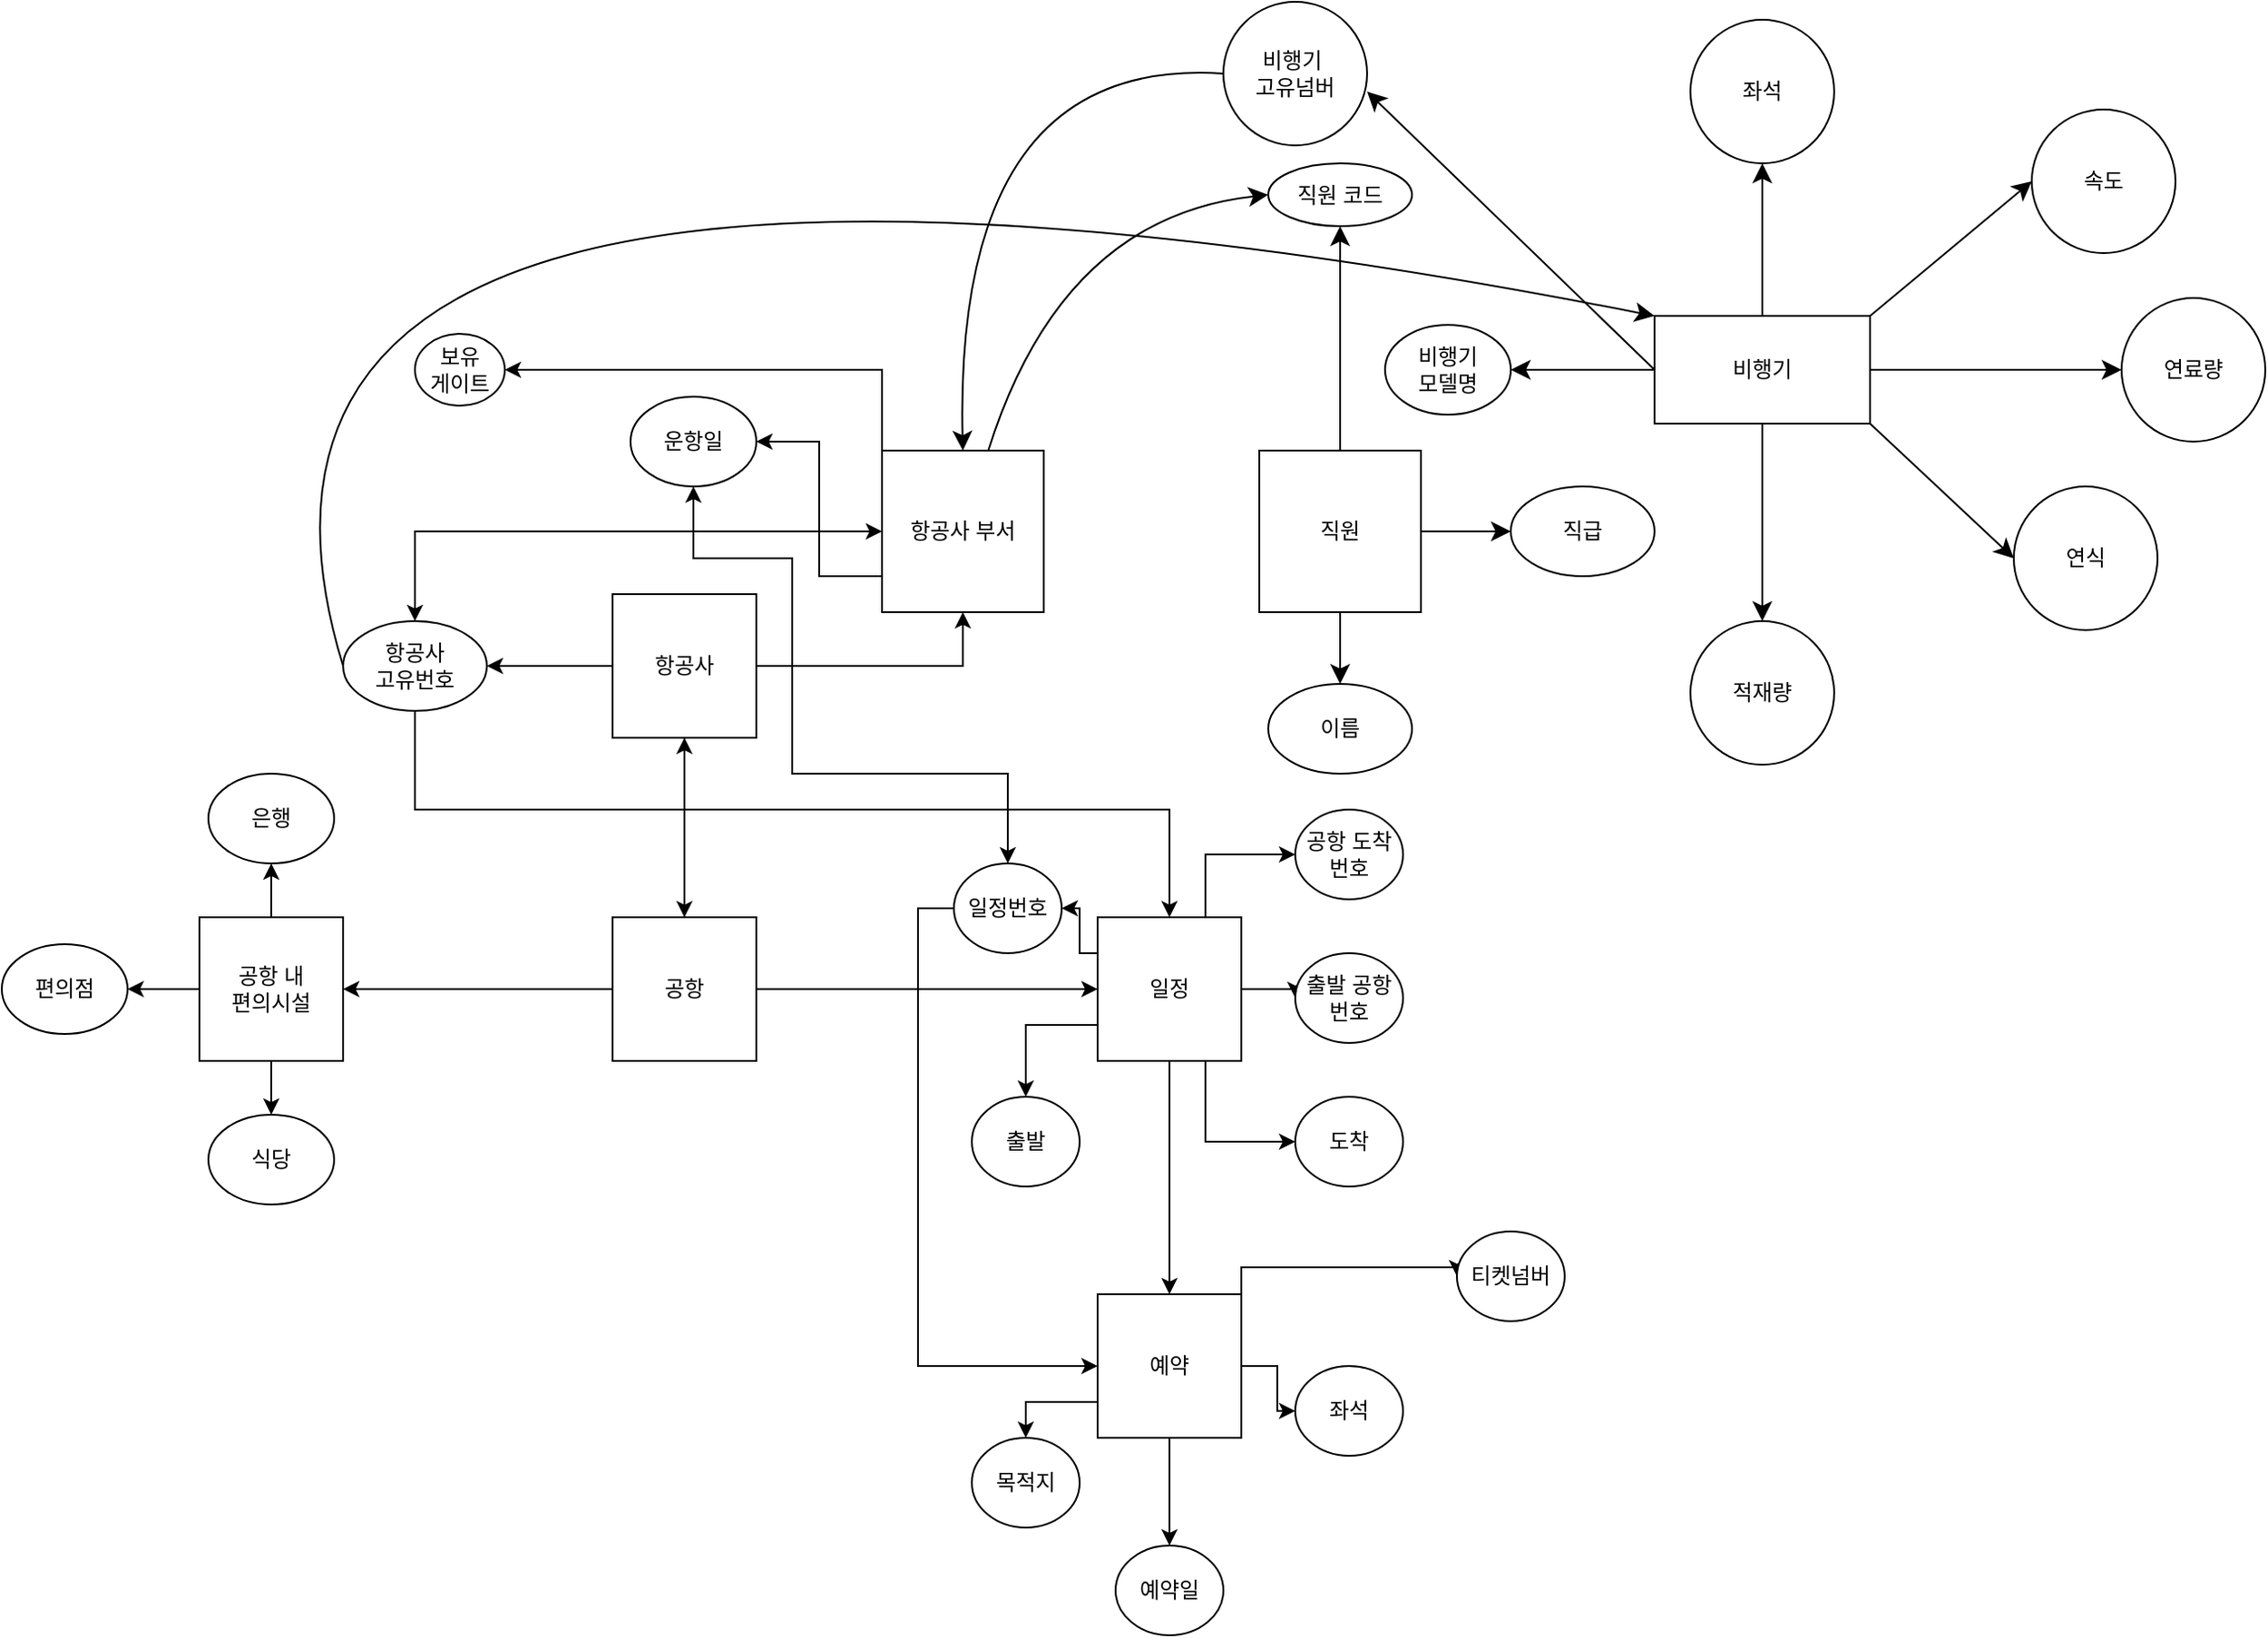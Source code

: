 <mxfile version="24.4.8" type="github">
  <diagram name="페이지-1" id="geKBbEWEFcXSWuYg8slL">
    <mxGraphModel dx="1969" dy="2145" grid="1" gridSize="10" guides="1" tooltips="1" connect="1" arrows="1" fold="1" page="1" pageScale="1" pageWidth="827" pageHeight="1169" math="0" shadow="0">
      <root>
        <mxCell id="0" />
        <mxCell id="1" parent="0" />
        <mxCell id="ENQD_48EzkkRwFqRb7_J-13" style="edgeStyle=orthogonalEdgeStyle;rounded=0;orthogonalLoop=1;jettySize=auto;html=1;exitX=0.5;exitY=1;exitDx=0;exitDy=0;" parent="1" source="ENQD_48EzkkRwFqRb7_J-1" edge="1">
          <mxGeometry relative="1" as="geometry">
            <mxPoint x="400" y="360" as="targetPoint" />
          </mxGeometry>
        </mxCell>
        <mxCell id="ENQD_48EzkkRwFqRb7_J-16" style="edgeStyle=orthogonalEdgeStyle;rounded=0;orthogonalLoop=1;jettySize=auto;html=1;exitX=1;exitY=0.5;exitDx=0;exitDy=0;entryX=0.5;entryY=1;entryDx=0;entryDy=0;" parent="1" source="ENQD_48EzkkRwFqRb7_J-1" target="ENQD_48EzkkRwFqRb7_J-7" edge="1">
          <mxGeometry relative="1" as="geometry" />
        </mxCell>
        <mxCell id="ENQD_48EzkkRwFqRb7_J-1" value="항공사" style="whiteSpace=wrap;html=1;aspect=fixed;" parent="1" vertex="1">
          <mxGeometry x="360" y="180" width="80" height="80" as="geometry" />
        </mxCell>
        <mxCell id="bIkwEAlEce-EOL9KC1O9-4" style="edgeStyle=orthogonalEdgeStyle;rounded=0;orthogonalLoop=1;jettySize=auto;html=1;exitX=0.5;exitY=1;exitDx=0;exitDy=0;entryX=0.5;entryY=0;entryDx=0;entryDy=0;" parent="1" source="ENQD_48EzkkRwFqRb7_J-2" target="bIkwEAlEce-EOL9KC1O9-2" edge="1">
          <mxGeometry relative="1" as="geometry" />
        </mxCell>
        <mxCell id="bIkwEAlEce-EOL9KC1O9-5" style="edgeStyle=orthogonalEdgeStyle;rounded=0;orthogonalLoop=1;jettySize=auto;html=1;exitX=0;exitY=0.5;exitDx=0;exitDy=0;entryX=1;entryY=0.5;entryDx=0;entryDy=0;" parent="1" source="ENQD_48EzkkRwFqRb7_J-2" target="bIkwEAlEce-EOL9KC1O9-1" edge="1">
          <mxGeometry relative="1" as="geometry" />
        </mxCell>
        <mxCell id="bIkwEAlEce-EOL9KC1O9-6" style="edgeStyle=orthogonalEdgeStyle;rounded=0;orthogonalLoop=1;jettySize=auto;html=1;exitX=0.5;exitY=0;exitDx=0;exitDy=0;entryX=0.5;entryY=1;entryDx=0;entryDy=0;" parent="1" source="ENQD_48EzkkRwFqRb7_J-2" target="bIkwEAlEce-EOL9KC1O9-3" edge="1">
          <mxGeometry relative="1" as="geometry" />
        </mxCell>
        <mxCell id="ENQD_48EzkkRwFqRb7_J-2" value="공항 내&lt;div&gt;편의시설&lt;/div&gt;" style="whiteSpace=wrap;html=1;aspect=fixed;" parent="1" vertex="1">
          <mxGeometry x="130" y="360" width="80" height="80" as="geometry" />
        </mxCell>
        <mxCell id="ENQD_48EzkkRwFqRb7_J-35" style="edgeStyle=orthogonalEdgeStyle;rounded=0;orthogonalLoop=1;jettySize=auto;html=1;exitX=0.5;exitY=1;exitDx=0;exitDy=0;entryX=0.5;entryY=0;entryDx=0;entryDy=0;" parent="1" source="ENQD_48EzkkRwFqRb7_J-3" target="ENQD_48EzkkRwFqRb7_J-6" edge="1">
          <mxGeometry relative="1" as="geometry" />
        </mxCell>
        <mxCell id="ENQD_48EzkkRwFqRb7_J-44" style="edgeStyle=orthogonalEdgeStyle;rounded=0;orthogonalLoop=1;jettySize=auto;html=1;exitX=0;exitY=0.25;exitDx=0;exitDy=0;entryX=1;entryY=0.5;entryDx=0;entryDy=0;" parent="1" source="ENQD_48EzkkRwFqRb7_J-3" target="ENQD_48EzkkRwFqRb7_J-23" edge="1">
          <mxGeometry relative="1" as="geometry">
            <Array as="points">
              <mxPoint x="620" y="380" />
              <mxPoint x="620" y="355" />
            </Array>
          </mxGeometry>
        </mxCell>
        <mxCell id="ENQD_48EzkkRwFqRb7_J-45" style="edgeStyle=orthogonalEdgeStyle;rounded=0;orthogonalLoop=1;jettySize=auto;html=1;exitX=0;exitY=0.75;exitDx=0;exitDy=0;" parent="1" source="ENQD_48EzkkRwFqRb7_J-3" target="ENQD_48EzkkRwFqRb7_J-40" edge="1">
          <mxGeometry relative="1" as="geometry" />
        </mxCell>
        <mxCell id="ENQD_48EzkkRwFqRb7_J-46" style="edgeStyle=orthogonalEdgeStyle;rounded=0;orthogonalLoop=1;jettySize=auto;html=1;exitX=1;exitY=0.5;exitDx=0;exitDy=0;entryX=0;entryY=0.5;entryDx=0;entryDy=0;" parent="1" source="ENQD_48EzkkRwFqRb7_J-3" target="ENQD_48EzkkRwFqRb7_J-43" edge="1">
          <mxGeometry relative="1" as="geometry" />
        </mxCell>
        <mxCell id="ENQD_48EzkkRwFqRb7_J-47" style="edgeStyle=orthogonalEdgeStyle;rounded=0;orthogonalLoop=1;jettySize=auto;html=1;exitX=0.75;exitY=0;exitDx=0;exitDy=0;entryX=0;entryY=0.5;entryDx=0;entryDy=0;" parent="1" source="ENQD_48EzkkRwFqRb7_J-3" target="ENQD_48EzkkRwFqRb7_J-42" edge="1">
          <mxGeometry relative="1" as="geometry" />
        </mxCell>
        <mxCell id="ENQD_48EzkkRwFqRb7_J-48" style="edgeStyle=orthogonalEdgeStyle;rounded=0;orthogonalLoop=1;jettySize=auto;html=1;exitX=0.75;exitY=1;exitDx=0;exitDy=0;entryX=0;entryY=0.5;entryDx=0;entryDy=0;" parent="1" source="ENQD_48EzkkRwFqRb7_J-3" target="ENQD_48EzkkRwFqRb7_J-41" edge="1">
          <mxGeometry relative="1" as="geometry" />
        </mxCell>
        <mxCell id="ENQD_48EzkkRwFqRb7_J-3" value="일정" style="whiteSpace=wrap;html=1;aspect=fixed;" parent="1" vertex="1">
          <mxGeometry x="630" y="360" width="80" height="80" as="geometry" />
        </mxCell>
        <mxCell id="ENQD_48EzkkRwFqRb7_J-12" style="edgeStyle=orthogonalEdgeStyle;rounded=0;orthogonalLoop=1;jettySize=auto;html=1;exitX=0.5;exitY=0;exitDx=0;exitDy=0;entryX=0.5;entryY=1;entryDx=0;entryDy=0;" parent="1" source="ENQD_48EzkkRwFqRb7_J-4" target="ENQD_48EzkkRwFqRb7_J-1" edge="1">
          <mxGeometry relative="1" as="geometry" />
        </mxCell>
        <mxCell id="ENQD_48EzkkRwFqRb7_J-36" style="edgeStyle=orthogonalEdgeStyle;rounded=0;orthogonalLoop=1;jettySize=auto;html=1;exitX=0;exitY=0.5;exitDx=0;exitDy=0;entryX=1;entryY=0.5;entryDx=0;entryDy=0;" parent="1" source="ENQD_48EzkkRwFqRb7_J-4" target="ENQD_48EzkkRwFqRb7_J-2" edge="1">
          <mxGeometry relative="1" as="geometry" />
        </mxCell>
        <mxCell id="ENQD_48EzkkRwFqRb7_J-4" value="공항" style="whiteSpace=wrap;html=1;aspect=fixed;" parent="1" vertex="1">
          <mxGeometry x="360" y="360" width="80" height="80" as="geometry" />
        </mxCell>
        <mxCell id="ENQD_48EzkkRwFqRb7_J-60" style="edgeStyle=orthogonalEdgeStyle;rounded=0;orthogonalLoop=1;jettySize=auto;html=1;exitX=0;exitY=0.75;exitDx=0;exitDy=0;entryX=0.5;entryY=0;entryDx=0;entryDy=0;" parent="1" source="ENQD_48EzkkRwFqRb7_J-6" target="ENQD_48EzkkRwFqRb7_J-54" edge="1">
          <mxGeometry relative="1" as="geometry" />
        </mxCell>
        <mxCell id="ENQD_48EzkkRwFqRb7_J-63" style="edgeStyle=orthogonalEdgeStyle;rounded=0;orthogonalLoop=1;jettySize=auto;html=1;exitX=0.5;exitY=1;exitDx=0;exitDy=0;entryX=0.5;entryY=0;entryDx=0;entryDy=0;" parent="1" source="ENQD_48EzkkRwFqRb7_J-6" target="ENQD_48EzkkRwFqRb7_J-57" edge="1">
          <mxGeometry relative="1" as="geometry" />
        </mxCell>
        <mxCell id="ENQD_48EzkkRwFqRb7_J-66" style="edgeStyle=orthogonalEdgeStyle;rounded=0;orthogonalLoop=1;jettySize=auto;html=1;entryX=0;entryY=0.5;entryDx=0;entryDy=0;" parent="1" source="ENQD_48EzkkRwFqRb7_J-6" target="ENQD_48EzkkRwFqRb7_J-61" edge="1">
          <mxGeometry relative="1" as="geometry" />
        </mxCell>
        <mxCell id="ENQD_48EzkkRwFqRb7_J-67" style="edgeStyle=orthogonalEdgeStyle;rounded=0;orthogonalLoop=1;jettySize=auto;html=1;exitX=1;exitY=0;exitDx=0;exitDy=0;entryX=0;entryY=0.5;entryDx=0;entryDy=0;" parent="1" source="ENQD_48EzkkRwFqRb7_J-6" target="ENQD_48EzkkRwFqRb7_J-56" edge="1">
          <mxGeometry relative="1" as="geometry">
            <Array as="points">
              <mxPoint x="710" y="555" />
            </Array>
          </mxGeometry>
        </mxCell>
        <mxCell id="ENQD_48EzkkRwFqRb7_J-6" value="예약" style="whiteSpace=wrap;html=1;aspect=fixed;" parent="1" vertex="1">
          <mxGeometry x="630" y="570" width="80" height="80" as="geometry" />
        </mxCell>
        <mxCell id="ENQD_48EzkkRwFqRb7_J-28" style="edgeStyle=orthogonalEdgeStyle;rounded=0;orthogonalLoop=1;jettySize=auto;html=1;exitX=0;exitY=0.75;exitDx=0;exitDy=0;entryX=1;entryY=0.5;entryDx=0;entryDy=0;" parent="1" source="ENQD_48EzkkRwFqRb7_J-7" target="ENQD_48EzkkRwFqRb7_J-29" edge="1">
          <mxGeometry relative="1" as="geometry">
            <mxPoint x="450" y="100" as="targetPoint" />
            <Array as="points">
              <mxPoint x="510" y="170" />
              <mxPoint x="475" y="170" />
              <mxPoint x="475" y="95" />
            </Array>
          </mxGeometry>
        </mxCell>
        <mxCell id="ENQD_48EzkkRwFqRb7_J-33" style="edgeStyle=orthogonalEdgeStyle;rounded=0;orthogonalLoop=1;jettySize=auto;html=1;exitX=0;exitY=0;exitDx=0;exitDy=0;entryX=1;entryY=0.5;entryDx=0;entryDy=0;" parent="1" source="ENQD_48EzkkRwFqRb7_J-7" target="ENQD_48EzkkRwFqRb7_J-30" edge="1">
          <mxGeometry relative="1" as="geometry" />
        </mxCell>
        <mxCell id="f2EloQLSNY7QdQ5oGlnk-6" value="" style="edgeStyle=none;curved=1;rounded=0;orthogonalLoop=1;jettySize=auto;html=1;fontSize=12;startSize=8;endSize=8;entryX=0;entryY=0.5;entryDx=0;entryDy=0;" edge="1" parent="1" source="ENQD_48EzkkRwFqRb7_J-7" target="f2EloQLSNY7QdQ5oGlnk-8">
          <mxGeometry relative="1" as="geometry">
            <Array as="points">
              <mxPoint x="610" y="-30" />
            </Array>
          </mxGeometry>
        </mxCell>
        <mxCell id="ENQD_48EzkkRwFqRb7_J-7" value="&lt;font style=&quot;vertical-align: inherit;&quot;&gt;&lt;font style=&quot;vertical-align: inherit;&quot;&gt;&lt;font style=&quot;vertical-align: inherit;&quot;&gt;&lt;font style=&quot;vertical-align: inherit;&quot;&gt;&lt;font style=&quot;vertical-align: inherit;&quot;&gt;&lt;font style=&quot;vertical-align: inherit;&quot;&gt;&lt;font style=&quot;vertical-align: inherit;&quot;&gt;&lt;font style=&quot;vertical-align: inherit;&quot;&gt;&lt;font style=&quot;vertical-align: inherit;&quot;&gt;&lt;font style=&quot;vertical-align: inherit;&quot;&gt;항공사 부서&lt;br&gt;&lt;/font&gt;&lt;/font&gt;&lt;/font&gt;&lt;/font&gt;&lt;/font&gt;&lt;/font&gt;&lt;/font&gt;&lt;/font&gt;&lt;/font&gt;&lt;/font&gt;" style="whiteSpace=wrap;html=1;aspect=fixed;" parent="1" vertex="1">
          <mxGeometry x="510" y="100" width="90" height="90" as="geometry" />
        </mxCell>
        <mxCell id="ENQD_48EzkkRwFqRb7_J-38" style="edgeStyle=orthogonalEdgeStyle;rounded=0;orthogonalLoop=1;jettySize=auto;html=1;exitX=0.5;exitY=1;exitDx=0;exitDy=0;entryX=0.5;entryY=0;entryDx=0;entryDy=0;" parent="1" source="ENQD_48EzkkRwFqRb7_J-9" target="ENQD_48EzkkRwFqRb7_J-3" edge="1">
          <mxGeometry relative="1" as="geometry">
            <Array as="points">
              <mxPoint x="250" y="300" />
              <mxPoint x="670" y="300" />
            </Array>
          </mxGeometry>
        </mxCell>
        <mxCell id="f2EloQLSNY7QdQ5oGlnk-39" style="edgeStyle=none;curved=1;rounded=0;orthogonalLoop=1;jettySize=auto;html=1;entryX=0;entryY=0;entryDx=0;entryDy=0;fontSize=12;startSize=8;endSize=8;exitX=0;exitY=0.5;exitDx=0;exitDy=0;" edge="1" parent="1" source="ENQD_48EzkkRwFqRb7_J-9" target="f2EloQLSNY7QdQ5oGlnk-23">
          <mxGeometry relative="1" as="geometry">
            <mxPoint x="190" y="220" as="sourcePoint" />
            <Array as="points">
              <mxPoint x="100" y="-140" />
            </Array>
          </mxGeometry>
        </mxCell>
        <mxCell id="ENQD_48EzkkRwFqRb7_J-9" value="항공사 &lt;br&gt;고유번호" style="ellipse;whiteSpace=wrap;html=1;" parent="1" vertex="1">
          <mxGeometry x="210" y="195" width="80" height="50" as="geometry" />
        </mxCell>
        <mxCell id="ENQD_48EzkkRwFqRb7_J-10" value="" style="endArrow=classic;html=1;rounded=0;entryX=1;entryY=0.5;entryDx=0;entryDy=0;exitX=0;exitY=0.5;exitDx=0;exitDy=0;" parent="1" source="ENQD_48EzkkRwFqRb7_J-1" target="ENQD_48EzkkRwFqRb7_J-9" edge="1">
          <mxGeometry width="50" height="50" relative="1" as="geometry">
            <mxPoint x="390" y="430" as="sourcePoint" />
            <mxPoint x="440" y="380" as="targetPoint" />
            <Array as="points">
              <mxPoint x="360" y="220" />
              <mxPoint x="320" y="220" />
            </Array>
          </mxGeometry>
        </mxCell>
        <mxCell id="ENQD_48EzkkRwFqRb7_J-21" value="" style="endArrow=classic;startArrow=classic;html=1;rounded=0;exitX=0.5;exitY=0;exitDx=0;exitDy=0;entryX=0;entryY=0.5;entryDx=0;entryDy=0;" parent="1" source="ENQD_48EzkkRwFqRb7_J-9" target="ENQD_48EzkkRwFqRb7_J-7" edge="1">
          <mxGeometry width="50" height="50" relative="1" as="geometry">
            <mxPoint x="390" y="430" as="sourcePoint" />
            <mxPoint x="440" y="380" as="targetPoint" />
            <Array as="points">
              <mxPoint x="250" y="145" />
            </Array>
          </mxGeometry>
        </mxCell>
        <mxCell id="ENQD_48EzkkRwFqRb7_J-53" style="edgeStyle=orthogonalEdgeStyle;rounded=0;orthogonalLoop=1;jettySize=auto;html=1;exitX=0;exitY=0.5;exitDx=0;exitDy=0;entryX=0;entryY=0.5;entryDx=0;entryDy=0;" parent="1" source="ENQD_48EzkkRwFqRb7_J-23" target="ENQD_48EzkkRwFqRb7_J-6" edge="1">
          <mxGeometry relative="1" as="geometry" />
        </mxCell>
        <mxCell id="ENQD_48EzkkRwFqRb7_J-23" value="일정번호" style="ellipse;whiteSpace=wrap;html=1;" parent="1" vertex="1">
          <mxGeometry x="550" y="330" width="60" height="50" as="geometry" />
        </mxCell>
        <mxCell id="ENQD_48EzkkRwFqRb7_J-25" value="비행기&lt;div&gt;&lt;span style=&quot;background-color: initial;&quot;&gt;모델명&lt;/span&gt;&lt;/div&gt;" style="ellipse;whiteSpace=wrap;html=1;" parent="1" vertex="1">
          <mxGeometry x="790" y="30" width="70" height="50" as="geometry" />
        </mxCell>
        <mxCell id="ENQD_48EzkkRwFqRb7_J-29" value="운항일" style="ellipse;whiteSpace=wrap;html=1;" parent="1" vertex="1">
          <mxGeometry x="370" y="70" width="70" height="50" as="geometry" />
        </mxCell>
        <mxCell id="ENQD_48EzkkRwFqRb7_J-30" value="보유&lt;div&gt;게이트&lt;/div&gt;" style="ellipse;whiteSpace=wrap;html=1;" parent="1" vertex="1">
          <mxGeometry x="250" y="35" width="50" height="40" as="geometry" />
        </mxCell>
        <mxCell id="ENQD_48EzkkRwFqRb7_J-34" style="edgeStyle=orthogonalEdgeStyle;rounded=0;orthogonalLoop=1;jettySize=auto;html=1;exitX=1;exitY=0.5;exitDx=0;exitDy=0;entryX=0;entryY=0.5;entryDx=0;entryDy=0;" parent="1" source="ENQD_48EzkkRwFqRb7_J-4" target="ENQD_48EzkkRwFqRb7_J-3" edge="1">
          <mxGeometry relative="1" as="geometry" />
        </mxCell>
        <mxCell id="ENQD_48EzkkRwFqRb7_J-40" value="출발" style="ellipse;whiteSpace=wrap;html=1;" parent="1" vertex="1">
          <mxGeometry x="560" y="460" width="60" height="50" as="geometry" />
        </mxCell>
        <mxCell id="ENQD_48EzkkRwFqRb7_J-41" value="도착" style="ellipse;whiteSpace=wrap;html=1;" parent="1" vertex="1">
          <mxGeometry x="740" y="460" width="60" height="50" as="geometry" />
        </mxCell>
        <mxCell id="ENQD_48EzkkRwFqRb7_J-42" value="&lt;font style=&quot;vertical-align: inherit;&quot;&gt;&lt;font style=&quot;vertical-align: inherit;&quot;&gt;공항 도착&lt;/font&gt;&lt;/font&gt;&lt;div&gt;&lt;font style=&quot;vertical-align: inherit;&quot;&gt;&lt;font style=&quot;vertical-align: inherit;&quot;&gt;번호&lt;/font&gt;&lt;/font&gt;&lt;/div&gt;" style="ellipse;whiteSpace=wrap;html=1;" parent="1" vertex="1">
          <mxGeometry x="740" y="300" width="60" height="50" as="geometry" />
        </mxCell>
        <mxCell id="ENQD_48EzkkRwFqRb7_J-43" value="&lt;font style=&quot;vertical-align: inherit;&quot;&gt;&lt;font style=&quot;vertical-align: inherit;&quot;&gt;&lt;font style=&quot;vertical-align: inherit;&quot;&gt;&lt;font style=&quot;vertical-align: inherit;&quot;&gt;출발 공항&lt;/font&gt;&lt;/font&gt;&lt;/font&gt;&lt;/font&gt;&lt;div&gt;&lt;font style=&quot;vertical-align: inherit;&quot;&gt;&lt;font style=&quot;vertical-align: inherit;&quot;&gt;&lt;font style=&quot;vertical-align: inherit;&quot;&gt;&lt;font style=&quot;vertical-align: inherit;&quot;&gt;번호&lt;/font&gt;&lt;/font&gt;&lt;/font&gt;&lt;/font&gt;&lt;/div&gt;" style="ellipse;whiteSpace=wrap;html=1;" parent="1" vertex="1">
          <mxGeometry x="740" y="380" width="60" height="50" as="geometry" />
        </mxCell>
        <mxCell id="ENQD_48EzkkRwFqRb7_J-52" value="" style="endArrow=classic;startArrow=classic;html=1;rounded=0;entryX=0.5;entryY=1;entryDx=0;entryDy=0;exitX=0.5;exitY=0;exitDx=0;exitDy=0;" parent="1" source="ENQD_48EzkkRwFqRb7_J-23" target="ENQD_48EzkkRwFqRb7_J-29" edge="1">
          <mxGeometry width="50" height="50" relative="1" as="geometry">
            <mxPoint x="560" y="440" as="sourcePoint" />
            <mxPoint x="610" y="390" as="targetPoint" />
            <Array as="points">
              <mxPoint x="580" y="280" />
              <mxPoint x="460" y="280" />
              <mxPoint x="460" y="160" />
              <mxPoint x="405" y="160" />
            </Array>
          </mxGeometry>
        </mxCell>
        <mxCell id="ENQD_48EzkkRwFqRb7_J-54" value="목적지" style="ellipse;whiteSpace=wrap;html=1;" parent="1" vertex="1">
          <mxGeometry x="560" y="650" width="60" height="50" as="geometry" />
        </mxCell>
        <mxCell id="ENQD_48EzkkRwFqRb7_J-56" value="티켓넘버" style="ellipse;whiteSpace=wrap;html=1;" parent="1" vertex="1">
          <mxGeometry x="830" y="535" width="60" height="50" as="geometry" />
        </mxCell>
        <mxCell id="ENQD_48EzkkRwFqRb7_J-57" value="예약일" style="ellipse;whiteSpace=wrap;html=1;" parent="1" vertex="1">
          <mxGeometry x="640" y="710" width="60" height="50" as="geometry" />
        </mxCell>
        <mxCell id="ENQD_48EzkkRwFqRb7_J-61" value="좌석" style="ellipse;whiteSpace=wrap;html=1;" parent="1" vertex="1">
          <mxGeometry x="740" y="610" width="60" height="50" as="geometry" />
        </mxCell>
        <mxCell id="bIkwEAlEce-EOL9KC1O9-1" value="&lt;font style=&quot;vertical-align: inherit;&quot;&gt;&lt;font style=&quot;vertical-align: inherit;&quot;&gt;편의점&lt;/font&gt;&lt;/font&gt;" style="ellipse;whiteSpace=wrap;html=1;" parent="1" vertex="1">
          <mxGeometry x="20" y="375" width="70" height="50" as="geometry" />
        </mxCell>
        <mxCell id="bIkwEAlEce-EOL9KC1O9-2" value="&lt;font style=&quot;vertical-align: inherit;&quot;&gt;&lt;font style=&quot;vertical-align: inherit;&quot;&gt;식당&lt;/font&gt;&lt;/font&gt;" style="ellipse;whiteSpace=wrap;html=1;" parent="1" vertex="1">
          <mxGeometry x="135" y="470" width="70" height="50" as="geometry" />
        </mxCell>
        <mxCell id="bIkwEAlEce-EOL9KC1O9-3" value="&lt;font style=&quot;vertical-align: inherit;&quot;&gt;&lt;font style=&quot;vertical-align: inherit;&quot;&gt;은행&lt;/font&gt;&lt;/font&gt;" style="ellipse;whiteSpace=wrap;html=1;" parent="1" vertex="1">
          <mxGeometry x="135" y="280" width="70" height="50" as="geometry" />
        </mxCell>
        <mxCell id="f2EloQLSNY7QdQ5oGlnk-9" value="" style="edgeStyle=none;curved=1;rounded=0;orthogonalLoop=1;jettySize=auto;html=1;fontSize=12;startSize=8;endSize=8;" edge="1" parent="1" source="f2EloQLSNY7QdQ5oGlnk-5" target="f2EloQLSNY7QdQ5oGlnk-8">
          <mxGeometry relative="1" as="geometry" />
        </mxCell>
        <mxCell id="f2EloQLSNY7QdQ5oGlnk-11" value="" style="edgeStyle=none;curved=1;rounded=0;orthogonalLoop=1;jettySize=auto;html=1;fontSize=12;startSize=8;endSize=8;" edge="1" parent="1" source="f2EloQLSNY7QdQ5oGlnk-5" target="f2EloQLSNY7QdQ5oGlnk-10">
          <mxGeometry relative="1" as="geometry" />
        </mxCell>
        <mxCell id="f2EloQLSNY7QdQ5oGlnk-16" style="edgeStyle=none;curved=1;rounded=0;orthogonalLoop=1;jettySize=auto;html=1;exitX=0.5;exitY=1;exitDx=0;exitDy=0;fontSize=12;startSize=8;endSize=8;" edge="1" parent="1" source="f2EloQLSNY7QdQ5oGlnk-5">
          <mxGeometry relative="1" as="geometry">
            <mxPoint x="765" y="230" as="targetPoint" />
          </mxGeometry>
        </mxCell>
        <mxCell id="f2EloQLSNY7QdQ5oGlnk-5" value="&lt;font style=&quot;vertical-align: inherit;&quot;&gt;&lt;font style=&quot;vertical-align: inherit;&quot;&gt;&lt;font style=&quot;vertical-align: inherit;&quot;&gt;&lt;font style=&quot;vertical-align: inherit;&quot;&gt;&lt;font style=&quot;vertical-align: inherit;&quot;&gt;&lt;font style=&quot;vertical-align: inherit;&quot;&gt;&lt;font style=&quot;vertical-align: inherit;&quot;&gt;&lt;font style=&quot;vertical-align: inherit;&quot;&gt;&lt;font style=&quot;vertical-align: inherit;&quot;&gt;&lt;font style=&quot;vertical-align: inherit;&quot;&gt;&lt;font style=&quot;vertical-align: inherit;&quot;&gt;&lt;font style=&quot;vertical-align: inherit;&quot;&gt;&lt;font style=&quot;vertical-align: inherit;&quot;&gt;&lt;font style=&quot;vertical-align: inherit;&quot;&gt;직원&lt;/font&gt;&lt;/font&gt;&lt;/font&gt;&lt;/font&gt;&lt;br&gt;&lt;/font&gt;&lt;/font&gt;&lt;/font&gt;&lt;/font&gt;&lt;/font&gt;&lt;/font&gt;&lt;/font&gt;&lt;/font&gt;&lt;/font&gt;&lt;/font&gt;" style="whiteSpace=wrap;html=1;aspect=fixed;" vertex="1" parent="1">
          <mxGeometry x="720" y="100" width="90" height="90" as="geometry" />
        </mxCell>
        <mxCell id="f2EloQLSNY7QdQ5oGlnk-8" value="&lt;font style=&quot;vertical-align: inherit;&quot;&gt;&lt;font style=&quot;vertical-align: inherit;&quot;&gt;직원 코드&lt;/font&gt;&lt;/font&gt;" style="ellipse;whiteSpace=wrap;html=1;" vertex="1" parent="1">
          <mxGeometry x="725" y="-60" width="80" height="35" as="geometry" />
        </mxCell>
        <mxCell id="f2EloQLSNY7QdQ5oGlnk-10" value="&lt;font style=&quot;vertical-align: inherit;&quot;&gt;&lt;font style=&quot;vertical-align: inherit;&quot;&gt;직급&lt;/font&gt;&lt;/font&gt;" style="ellipse;whiteSpace=wrap;html=1;" vertex="1" parent="1">
          <mxGeometry x="860" y="120" width="80" height="50" as="geometry" />
        </mxCell>
        <mxCell id="f2EloQLSNY7QdQ5oGlnk-17" value="&lt;font style=&quot;vertical-align: inherit;&quot;&gt;&lt;font style=&quot;vertical-align: inherit;&quot;&gt;&lt;font style=&quot;vertical-align: inherit;&quot;&gt;&lt;font style=&quot;vertical-align: inherit;&quot;&gt;이름&lt;/font&gt;&lt;/font&gt;&lt;/font&gt;&lt;/font&gt;" style="ellipse;whiteSpace=wrap;html=1;" vertex="1" parent="1">
          <mxGeometry x="725" y="230" width="80" height="50" as="geometry" />
        </mxCell>
        <mxCell id="f2EloQLSNY7QdQ5oGlnk-26" value="" style="edgeStyle=none;curved=1;rounded=0;orthogonalLoop=1;jettySize=auto;html=1;fontSize=12;startSize=8;endSize=8;" edge="1" parent="1" source="f2EloQLSNY7QdQ5oGlnk-23" target="f2EloQLSNY7QdQ5oGlnk-25">
          <mxGeometry relative="1" as="geometry" />
        </mxCell>
        <mxCell id="f2EloQLSNY7QdQ5oGlnk-28" value="" style="edgeStyle=none;curved=1;rounded=0;orthogonalLoop=1;jettySize=auto;html=1;fontSize=12;startSize=8;endSize=8;" edge="1" parent="1" source="f2EloQLSNY7QdQ5oGlnk-23" target="f2EloQLSNY7QdQ5oGlnk-27">
          <mxGeometry relative="1" as="geometry" />
        </mxCell>
        <mxCell id="f2EloQLSNY7QdQ5oGlnk-30" value="" style="edgeStyle=none;curved=1;rounded=0;orthogonalLoop=1;jettySize=auto;html=1;fontSize=12;startSize=8;endSize=8;" edge="1" parent="1" source="f2EloQLSNY7QdQ5oGlnk-23" target="f2EloQLSNY7QdQ5oGlnk-29">
          <mxGeometry relative="1" as="geometry" />
        </mxCell>
        <mxCell id="f2EloQLSNY7QdQ5oGlnk-33" style="edgeStyle=none;curved=1;rounded=0;orthogonalLoop=1;jettySize=auto;html=1;exitX=1;exitY=0;exitDx=0;exitDy=0;fontSize=12;startSize=8;endSize=8;" edge="1" parent="1" source="f2EloQLSNY7QdQ5oGlnk-23">
          <mxGeometry relative="1" as="geometry">
            <mxPoint x="1150" y="-50" as="targetPoint" />
          </mxGeometry>
        </mxCell>
        <mxCell id="f2EloQLSNY7QdQ5oGlnk-41" style="edgeStyle=none;curved=1;rounded=0;orthogonalLoop=1;jettySize=auto;html=1;exitX=1;exitY=1;exitDx=0;exitDy=0;fontSize=12;startSize=8;endSize=8;" edge="1" parent="1" source="f2EloQLSNY7QdQ5oGlnk-23">
          <mxGeometry relative="1" as="geometry">
            <mxPoint x="1140" y="160" as="targetPoint" />
          </mxGeometry>
        </mxCell>
        <mxCell id="f2EloQLSNY7QdQ5oGlnk-44" style="edgeStyle=none;curved=1;rounded=0;orthogonalLoop=1;jettySize=auto;html=1;exitX=0;exitY=0.5;exitDx=0;exitDy=0;fontSize=12;startSize=8;endSize=8;" edge="1" parent="1" source="f2EloQLSNY7QdQ5oGlnk-23">
          <mxGeometry relative="1" as="geometry">
            <mxPoint x="780" y="-100" as="targetPoint" />
          </mxGeometry>
        </mxCell>
        <mxCell id="f2EloQLSNY7QdQ5oGlnk-48" style="edgeStyle=none;curved=1;rounded=0;orthogonalLoop=1;jettySize=auto;html=1;exitX=0;exitY=0.5;exitDx=0;exitDy=0;entryX=1;entryY=0.5;entryDx=0;entryDy=0;fontSize=12;startSize=8;endSize=8;" edge="1" parent="1" source="f2EloQLSNY7QdQ5oGlnk-23" target="ENQD_48EzkkRwFqRb7_J-25">
          <mxGeometry relative="1" as="geometry" />
        </mxCell>
        <mxCell id="f2EloQLSNY7QdQ5oGlnk-23" value="&lt;font style=&quot;vertical-align: inherit;&quot;&gt;&lt;font style=&quot;vertical-align: inherit;&quot;&gt;비행기&lt;/font&gt;&lt;/font&gt;" style="whiteSpace=wrap;html=1;" vertex="1" parent="1">
          <mxGeometry x="940" y="25" width="120" height="60" as="geometry" />
        </mxCell>
        <mxCell id="f2EloQLSNY7QdQ5oGlnk-25" value="&lt;font style=&quot;vertical-align: inherit;&quot;&gt;&lt;font style=&quot;vertical-align: inherit;&quot;&gt;좌석&lt;/font&gt;&lt;/font&gt;" style="ellipse;whiteSpace=wrap;html=1;" vertex="1" parent="1">
          <mxGeometry x="960" y="-140" width="80" height="80" as="geometry" />
        </mxCell>
        <mxCell id="f2EloQLSNY7QdQ5oGlnk-27" value="&lt;font style=&quot;vertical-align: inherit;&quot;&gt;&lt;font style=&quot;vertical-align: inherit;&quot;&gt;&lt;font style=&quot;vertical-align: inherit;&quot;&gt;&lt;font style=&quot;vertical-align: inherit;&quot;&gt;연료량&lt;/font&gt;&lt;/font&gt;&lt;/font&gt;&lt;/font&gt;" style="ellipse;whiteSpace=wrap;html=1;" vertex="1" parent="1">
          <mxGeometry x="1200" y="15" width="80" height="80" as="geometry" />
        </mxCell>
        <mxCell id="f2EloQLSNY7QdQ5oGlnk-29" value="&lt;font style=&quot;vertical-align: inherit;&quot;&gt;&lt;font style=&quot;vertical-align: inherit;&quot;&gt;&lt;font style=&quot;vertical-align: inherit;&quot;&gt;&lt;font style=&quot;vertical-align: inherit;&quot;&gt;적재량&lt;/font&gt;&lt;/font&gt;&lt;/font&gt;&lt;/font&gt;" style="ellipse;whiteSpace=wrap;html=1;" vertex="1" parent="1">
          <mxGeometry x="960" y="195" width="80" height="80" as="geometry" />
        </mxCell>
        <mxCell id="f2EloQLSNY7QdQ5oGlnk-34" value="&lt;font style=&quot;vertical-align: inherit;&quot;&gt;&lt;font style=&quot;vertical-align: inherit;&quot;&gt;&lt;font style=&quot;vertical-align: inherit;&quot;&gt;&lt;font style=&quot;vertical-align: inherit;&quot;&gt;속도&lt;/font&gt;&lt;/font&gt;&lt;/font&gt;&lt;/font&gt;" style="ellipse;whiteSpace=wrap;html=1;" vertex="1" parent="1">
          <mxGeometry x="1150" y="-90" width="80" height="80" as="geometry" />
        </mxCell>
        <mxCell id="f2EloQLSNY7QdQ5oGlnk-42" value="&lt;font style=&quot;vertical-align: inherit;&quot;&gt;&lt;font style=&quot;vertical-align: inherit;&quot;&gt;&lt;font style=&quot;vertical-align: inherit;&quot;&gt;&lt;font style=&quot;vertical-align: inherit;&quot;&gt;&lt;font style=&quot;vertical-align: inherit;&quot;&gt;&lt;font style=&quot;vertical-align: inherit;&quot;&gt;연식&lt;/font&gt;&lt;/font&gt;&lt;/font&gt;&lt;/font&gt;&lt;/font&gt;&lt;/font&gt;" style="ellipse;whiteSpace=wrap;html=1;" vertex="1" parent="1">
          <mxGeometry x="1140" y="120" width="80" height="80" as="geometry" />
        </mxCell>
        <mxCell id="f2EloQLSNY7QdQ5oGlnk-46" style="edgeStyle=none;curved=1;rounded=0;orthogonalLoop=1;jettySize=auto;html=1;exitX=0;exitY=0.5;exitDx=0;exitDy=0;entryX=0.5;entryY=0;entryDx=0;entryDy=0;fontSize=12;startSize=8;endSize=8;" edge="1" parent="1" source="f2EloQLSNY7QdQ5oGlnk-45" target="ENQD_48EzkkRwFqRb7_J-7">
          <mxGeometry relative="1" as="geometry">
            <Array as="points">
              <mxPoint x="550" y="-120" />
            </Array>
          </mxGeometry>
        </mxCell>
        <mxCell id="f2EloQLSNY7QdQ5oGlnk-45" value="&lt;font style=&quot;vertical-align: inherit;&quot;&gt;&lt;font style=&quot;vertical-align: inherit;&quot;&gt;&lt;font style=&quot;vertical-align: inherit;&quot;&gt;&lt;font style=&quot;vertical-align: inherit;&quot;&gt;비행기&amp;nbsp;&lt;/font&gt;&lt;/font&gt;&lt;/font&gt;&lt;/font&gt;&lt;div&gt;&lt;font style=&quot;vertical-align: inherit;&quot;&gt;&lt;font style=&quot;vertical-align: inherit;&quot;&gt;고유넘버&lt;/font&gt;&lt;/font&gt;&lt;/div&gt;" style="ellipse;whiteSpace=wrap;html=1;" vertex="1" parent="1">
          <mxGeometry x="700" y="-150" width="80" height="80" as="geometry" />
        </mxCell>
      </root>
    </mxGraphModel>
  </diagram>
</mxfile>
